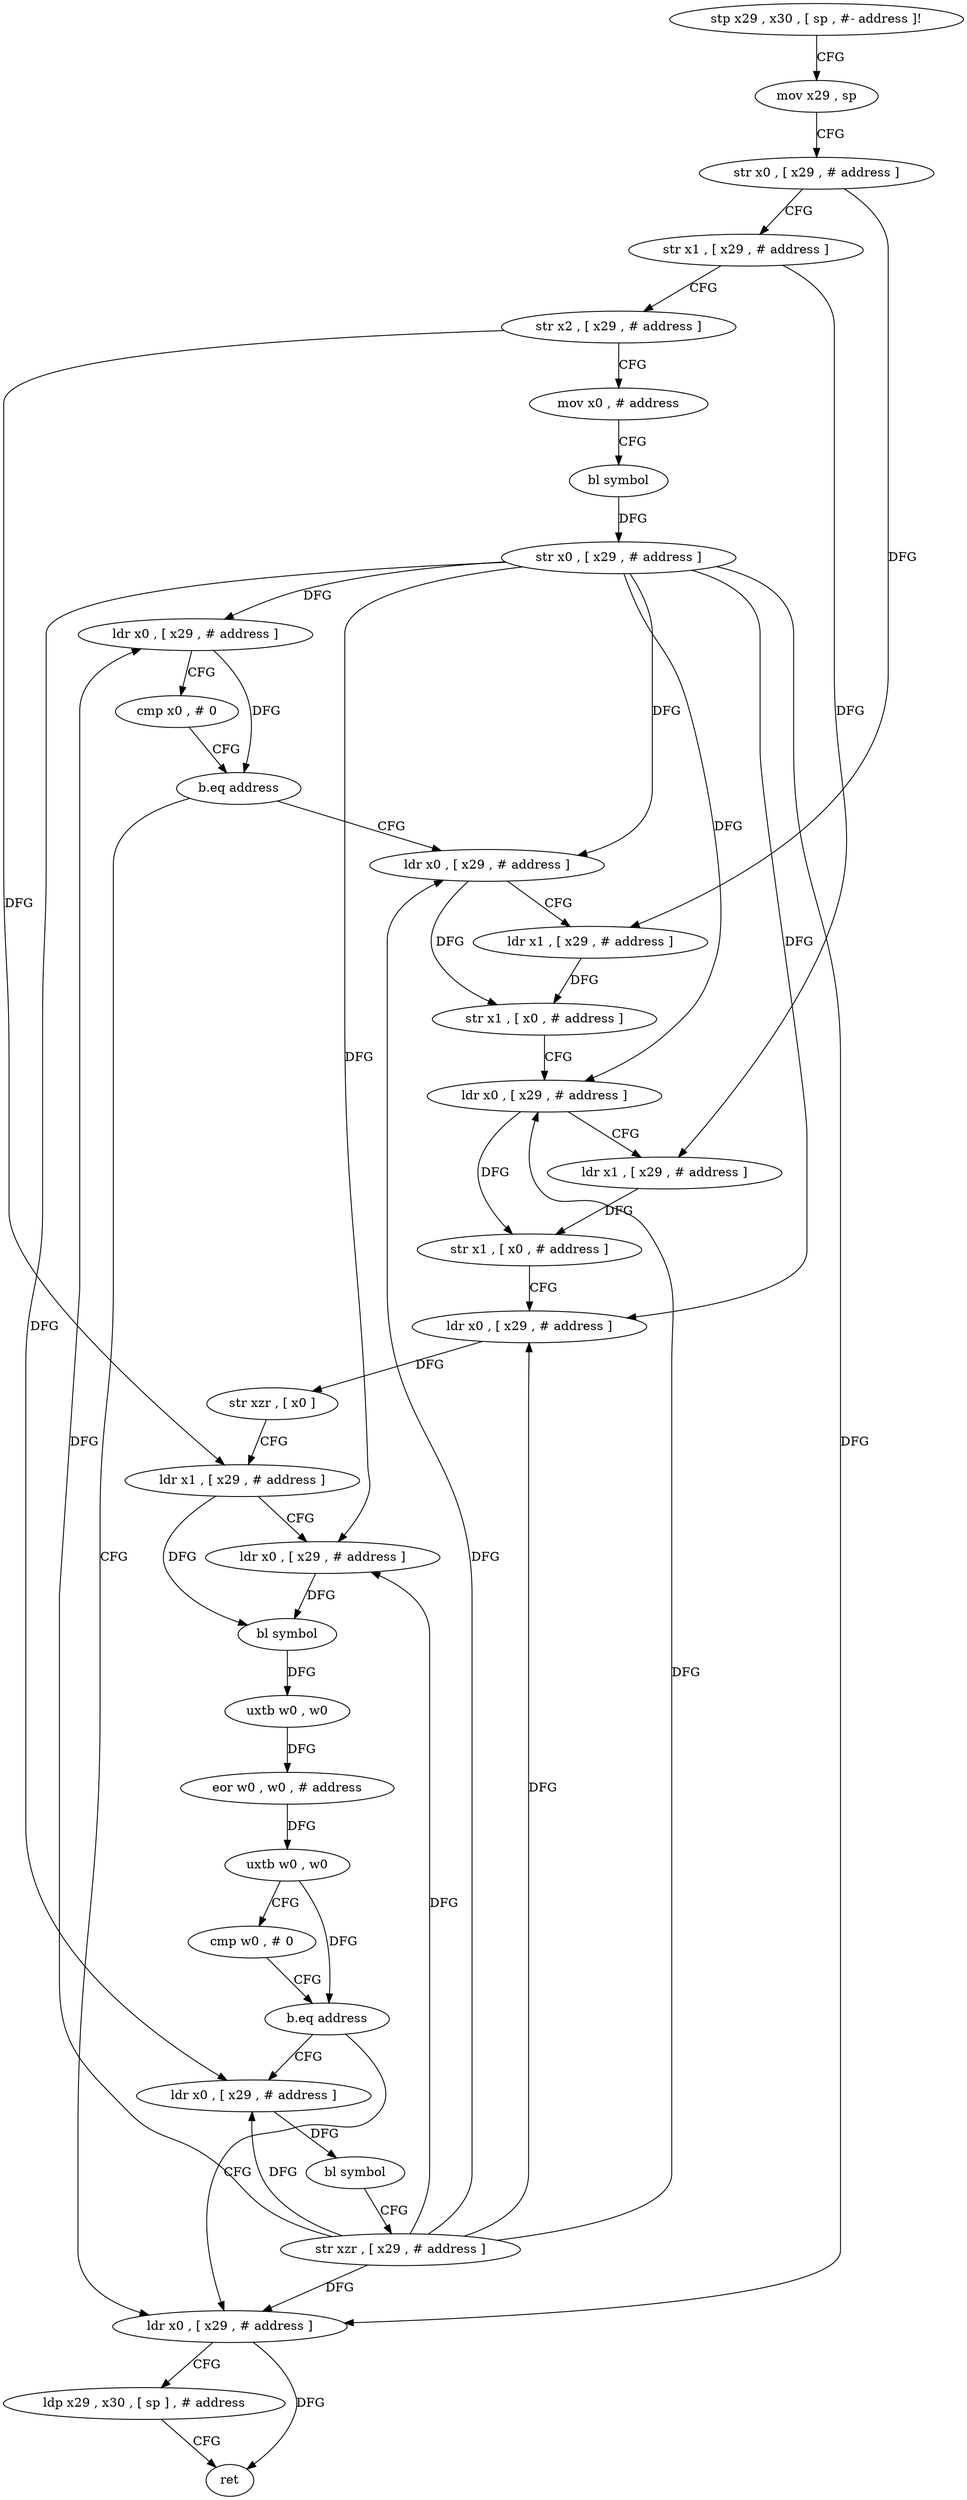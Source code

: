 digraph "func" {
"116332" [label = "stp x29 , x30 , [ sp , #- address ]!" ]
"116336" [label = "mov x29 , sp" ]
"116340" [label = "str x0 , [ x29 , # address ]" ]
"116344" [label = "str x1 , [ x29 , # address ]" ]
"116348" [label = "str x2 , [ x29 , # address ]" ]
"116352" [label = "mov x0 , # address" ]
"116356" [label = "bl symbol" ]
"116360" [label = "str x0 , [ x29 , # address ]" ]
"116364" [label = "ldr x0 , [ x29 , # address ]" ]
"116368" [label = "cmp x0 , # 0" ]
"116372" [label = "b.eq address" ]
"116452" [label = "ldr x0 , [ x29 , # address ]" ]
"116376" [label = "ldr x0 , [ x29 , # address ]" ]
"116456" [label = "ldp x29 , x30 , [ sp ] , # address" ]
"116460" [label = "ret" ]
"116380" [label = "ldr x1 , [ x29 , # address ]" ]
"116384" [label = "str x1 , [ x0 , # address ]" ]
"116388" [label = "ldr x0 , [ x29 , # address ]" ]
"116392" [label = "ldr x1 , [ x29 , # address ]" ]
"116396" [label = "str x1 , [ x0 , # address ]" ]
"116400" [label = "ldr x0 , [ x29 , # address ]" ]
"116404" [label = "str xzr , [ x0 ]" ]
"116408" [label = "ldr x1 , [ x29 , # address ]" ]
"116412" [label = "ldr x0 , [ x29 , # address ]" ]
"116416" [label = "bl symbol" ]
"116420" [label = "uxtb w0 , w0" ]
"116424" [label = "eor w0 , w0 , # address" ]
"116428" [label = "uxtb w0 , w0" ]
"116432" [label = "cmp w0 , # 0" ]
"116436" [label = "b.eq address" ]
"116440" [label = "ldr x0 , [ x29 , # address ]" ]
"116444" [label = "bl symbol" ]
"116448" [label = "str xzr , [ x29 , # address ]" ]
"116332" -> "116336" [ label = "CFG" ]
"116336" -> "116340" [ label = "CFG" ]
"116340" -> "116344" [ label = "CFG" ]
"116340" -> "116380" [ label = "DFG" ]
"116344" -> "116348" [ label = "CFG" ]
"116344" -> "116392" [ label = "DFG" ]
"116348" -> "116352" [ label = "CFG" ]
"116348" -> "116408" [ label = "DFG" ]
"116352" -> "116356" [ label = "CFG" ]
"116356" -> "116360" [ label = "DFG" ]
"116360" -> "116364" [ label = "DFG" ]
"116360" -> "116452" [ label = "DFG" ]
"116360" -> "116376" [ label = "DFG" ]
"116360" -> "116388" [ label = "DFG" ]
"116360" -> "116400" [ label = "DFG" ]
"116360" -> "116412" [ label = "DFG" ]
"116360" -> "116440" [ label = "DFG" ]
"116364" -> "116368" [ label = "CFG" ]
"116364" -> "116372" [ label = "DFG" ]
"116368" -> "116372" [ label = "CFG" ]
"116372" -> "116452" [ label = "CFG" ]
"116372" -> "116376" [ label = "CFG" ]
"116452" -> "116456" [ label = "CFG" ]
"116452" -> "116460" [ label = "DFG" ]
"116376" -> "116380" [ label = "CFG" ]
"116376" -> "116384" [ label = "DFG" ]
"116456" -> "116460" [ label = "CFG" ]
"116380" -> "116384" [ label = "DFG" ]
"116384" -> "116388" [ label = "CFG" ]
"116388" -> "116392" [ label = "CFG" ]
"116388" -> "116396" [ label = "DFG" ]
"116392" -> "116396" [ label = "DFG" ]
"116396" -> "116400" [ label = "CFG" ]
"116400" -> "116404" [ label = "DFG" ]
"116404" -> "116408" [ label = "CFG" ]
"116408" -> "116412" [ label = "CFG" ]
"116408" -> "116416" [ label = "DFG" ]
"116412" -> "116416" [ label = "DFG" ]
"116416" -> "116420" [ label = "DFG" ]
"116420" -> "116424" [ label = "DFG" ]
"116424" -> "116428" [ label = "DFG" ]
"116428" -> "116432" [ label = "CFG" ]
"116428" -> "116436" [ label = "DFG" ]
"116432" -> "116436" [ label = "CFG" ]
"116436" -> "116452" [ label = "CFG" ]
"116436" -> "116440" [ label = "CFG" ]
"116440" -> "116444" [ label = "DFG" ]
"116444" -> "116448" [ label = "CFG" ]
"116448" -> "116452" [ label = "DFG" ]
"116448" -> "116364" [ label = "DFG" ]
"116448" -> "116376" [ label = "DFG" ]
"116448" -> "116388" [ label = "DFG" ]
"116448" -> "116400" [ label = "DFG" ]
"116448" -> "116412" [ label = "DFG" ]
"116448" -> "116440" [ label = "DFG" ]
}
